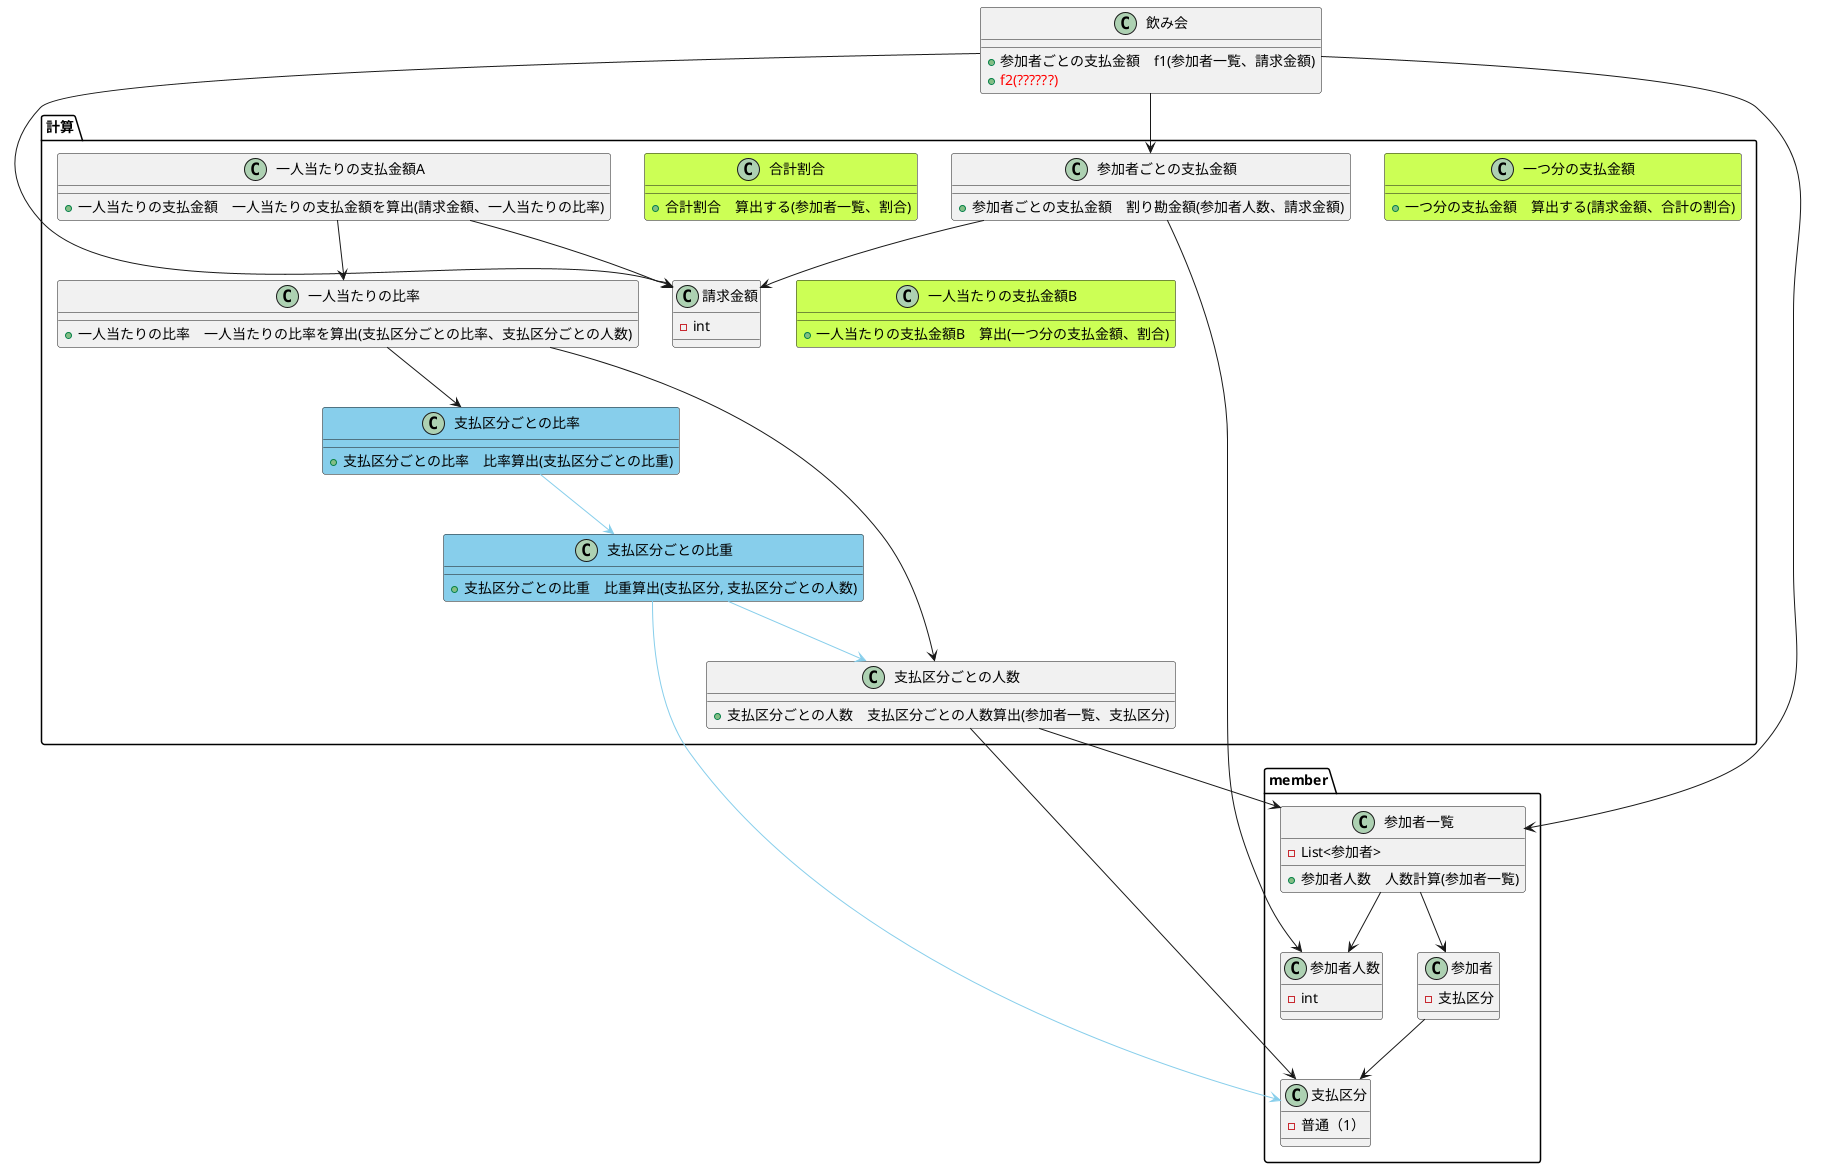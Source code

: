 @startuml
/'
コンストラクタとフィールドはちゃんと書く
多重度もちゃんと書く

## f1の実装
参加者ごとの支払金額　f1(参加者一覧、請求金額) {
   return 割り勘金額(人数計算(参加者一覧)、請求金額);
}

## １番外のメソッド
INパラ	参加者一覧、請求金額
OUTパラ	参加者ごとの支払金額
メソッド形式	参加者ごとの支払金額　f1(参加者一覧、請求金額)

## 参加者ごとの支払金額を算出するメソッド
INパラ	参加者人数、請求金額
OUTパラ	参加者ごとの支払金額
メソッド形式	参加者ごとの支払金額　割り勘金額(参加者人数、請求金額)

## 参加者人数を算出するメソッド
INパラ	参加者一覧
OUTパラ	参加者人数
メソッド形式	参加者人数　人数計算(参加者一覧)

## 支払区分ごとの人数を算出するメソッド
INパラ	参加者一覧、支払区分
OUTパラ	支払区分ごとの人数
メソッド形式	支払区分ごとの人数　支払区分ごとの人数算出(参加者一覧、支払区分)

/* 20200113 追記 */
## 支払区分ごとの比率を算出するメソッド
INパラ　支払区分ごとの比重
OUTパラ　支払区分ごとの比率
メソッド形式　支払区分ごとの比率　比率算出(支払区分ごとの比重)

/* 20200113 追記 */
## 支払区分ごとの比重算出するメソッド
INパラ　支払区分、支払区分ごとの人数
OUTパラ　支払区分ごとの比重
メソッド形式  支払区分ごとの比重　支払区分ごとの比重算出(支払区分、支払区分ごとの人数)

## 一人当たりの比率を算出するメソッド
INパラ　比率、支払区分ごとの人数
OUTパラ　一人当たりの比率
メソッド形式　一人当たりの比率　一人当たりの比率を算出(比率、支払区分ごとの人数)

## 一人当たりの支払金額を算出するメソッド
INパラ　請求金額、一人当たりの比率
OUTパラ　一人当たりの支払金額
メソッド形式　一人当たりの支払金額　一人当たりの支払金額を算出(請求金額、一人当たりの比率)
'/

class 飲み会 {
    + 参加者ごとの支払金額　f1(参加者一覧、請求金額)
    + <color:red>f2(??????)</color>
}

package member {
    class 参加者一覧 {
        - List<参加者>
        + 参加者人数　人数計算(参加者一覧)
    }

    class 参加者 {
        - 支払区分
    }
    class 支払区分 {
        - 普通（1）
    }
    class 参加者人数 {
        - int
    }
}

package 計算 {
    class 参加者ごとの支払金額 {
        + 参加者ごとの支払金額　割り勘金額(参加者人数、請求金額)
    }

    class 支払区分ごとの人数 {
        + 支払区分ごとの人数　支払区分ごとの人数算出(参加者一覧、支払区分)
    }

    class 請求金額 {
        - int
    }

    class 支払区分ごとの比率 #skyblue {
        + 支払区分ごとの比率　比率算出(支払区分ごとの比重)
    }

    class 一人当たりの比率 {
        + 一人当たりの比率　一人当たりの比率を算出(支払区分ごとの比率、支払区分ごとの人数)
    }

    class 一人当たりの支払金額A {
        + 一人当たりの支払金額　一人当たりの支払金額を算出(請求金額、一人当たりの比率)
    }

    class 支払区分ごとの比重 #skyblue {
        + 支払区分ごとの比重　比重算出(支払区分, 支払区分ごとの人数)
    }

    class 合計割合 #ccff55 {
        + 合計割合　算出する(参加者一覧、割合)
    }

    class 一つ分の支払金額 #ccff55 {
        + 一つ分の支払金額　算出する(請求金額、合計の割合)
    }

    class 一人当たりの支払金額B #ccff55 {
        + 一人当たりの支払金額B　算出(一つ分の支払金額、割合)
    }
}

/'参加者一覧、割合→合計割合
  請求金額、合計割合→一つ分の支払金額
  一つ分の支払金額、割合→一人当たりの支払金額'/

飲み会 -d-> 参加者ごとの支払金額
飲み会 -d-> 請求金額
飲み会 -d-> 参加者一覧
参加者ごとの支払金額 -d-> 参加者人数
参加者ごとの支払金額 -d-> 請求金額
参加者一覧 -d-> 参加者人数
参加者一覧 -d-> 参加者
参加者 -d-> 支払区分
支払区分ごとの人数 -d-> 参加者一覧
支払区分ごとの人数 -d-> 支払区分
支払区分ごとの比率 -d-> 支払区分ごとの比重 #skyblue
一人当たりの比率 -d-> 支払区分ごとの比率
一人当たりの比率 -d-> 支払区分ごとの人数
一人当たりの支払金額A -d-> 請求金額
一人当たりの支払金額A -d-> 一人当たりの比率
支払区分ごとの比重 -d-> 支払区分 #skyblue
支払区分ごとの比重 -d-> 支払区分ごとの人数 #skyblue

@enduml